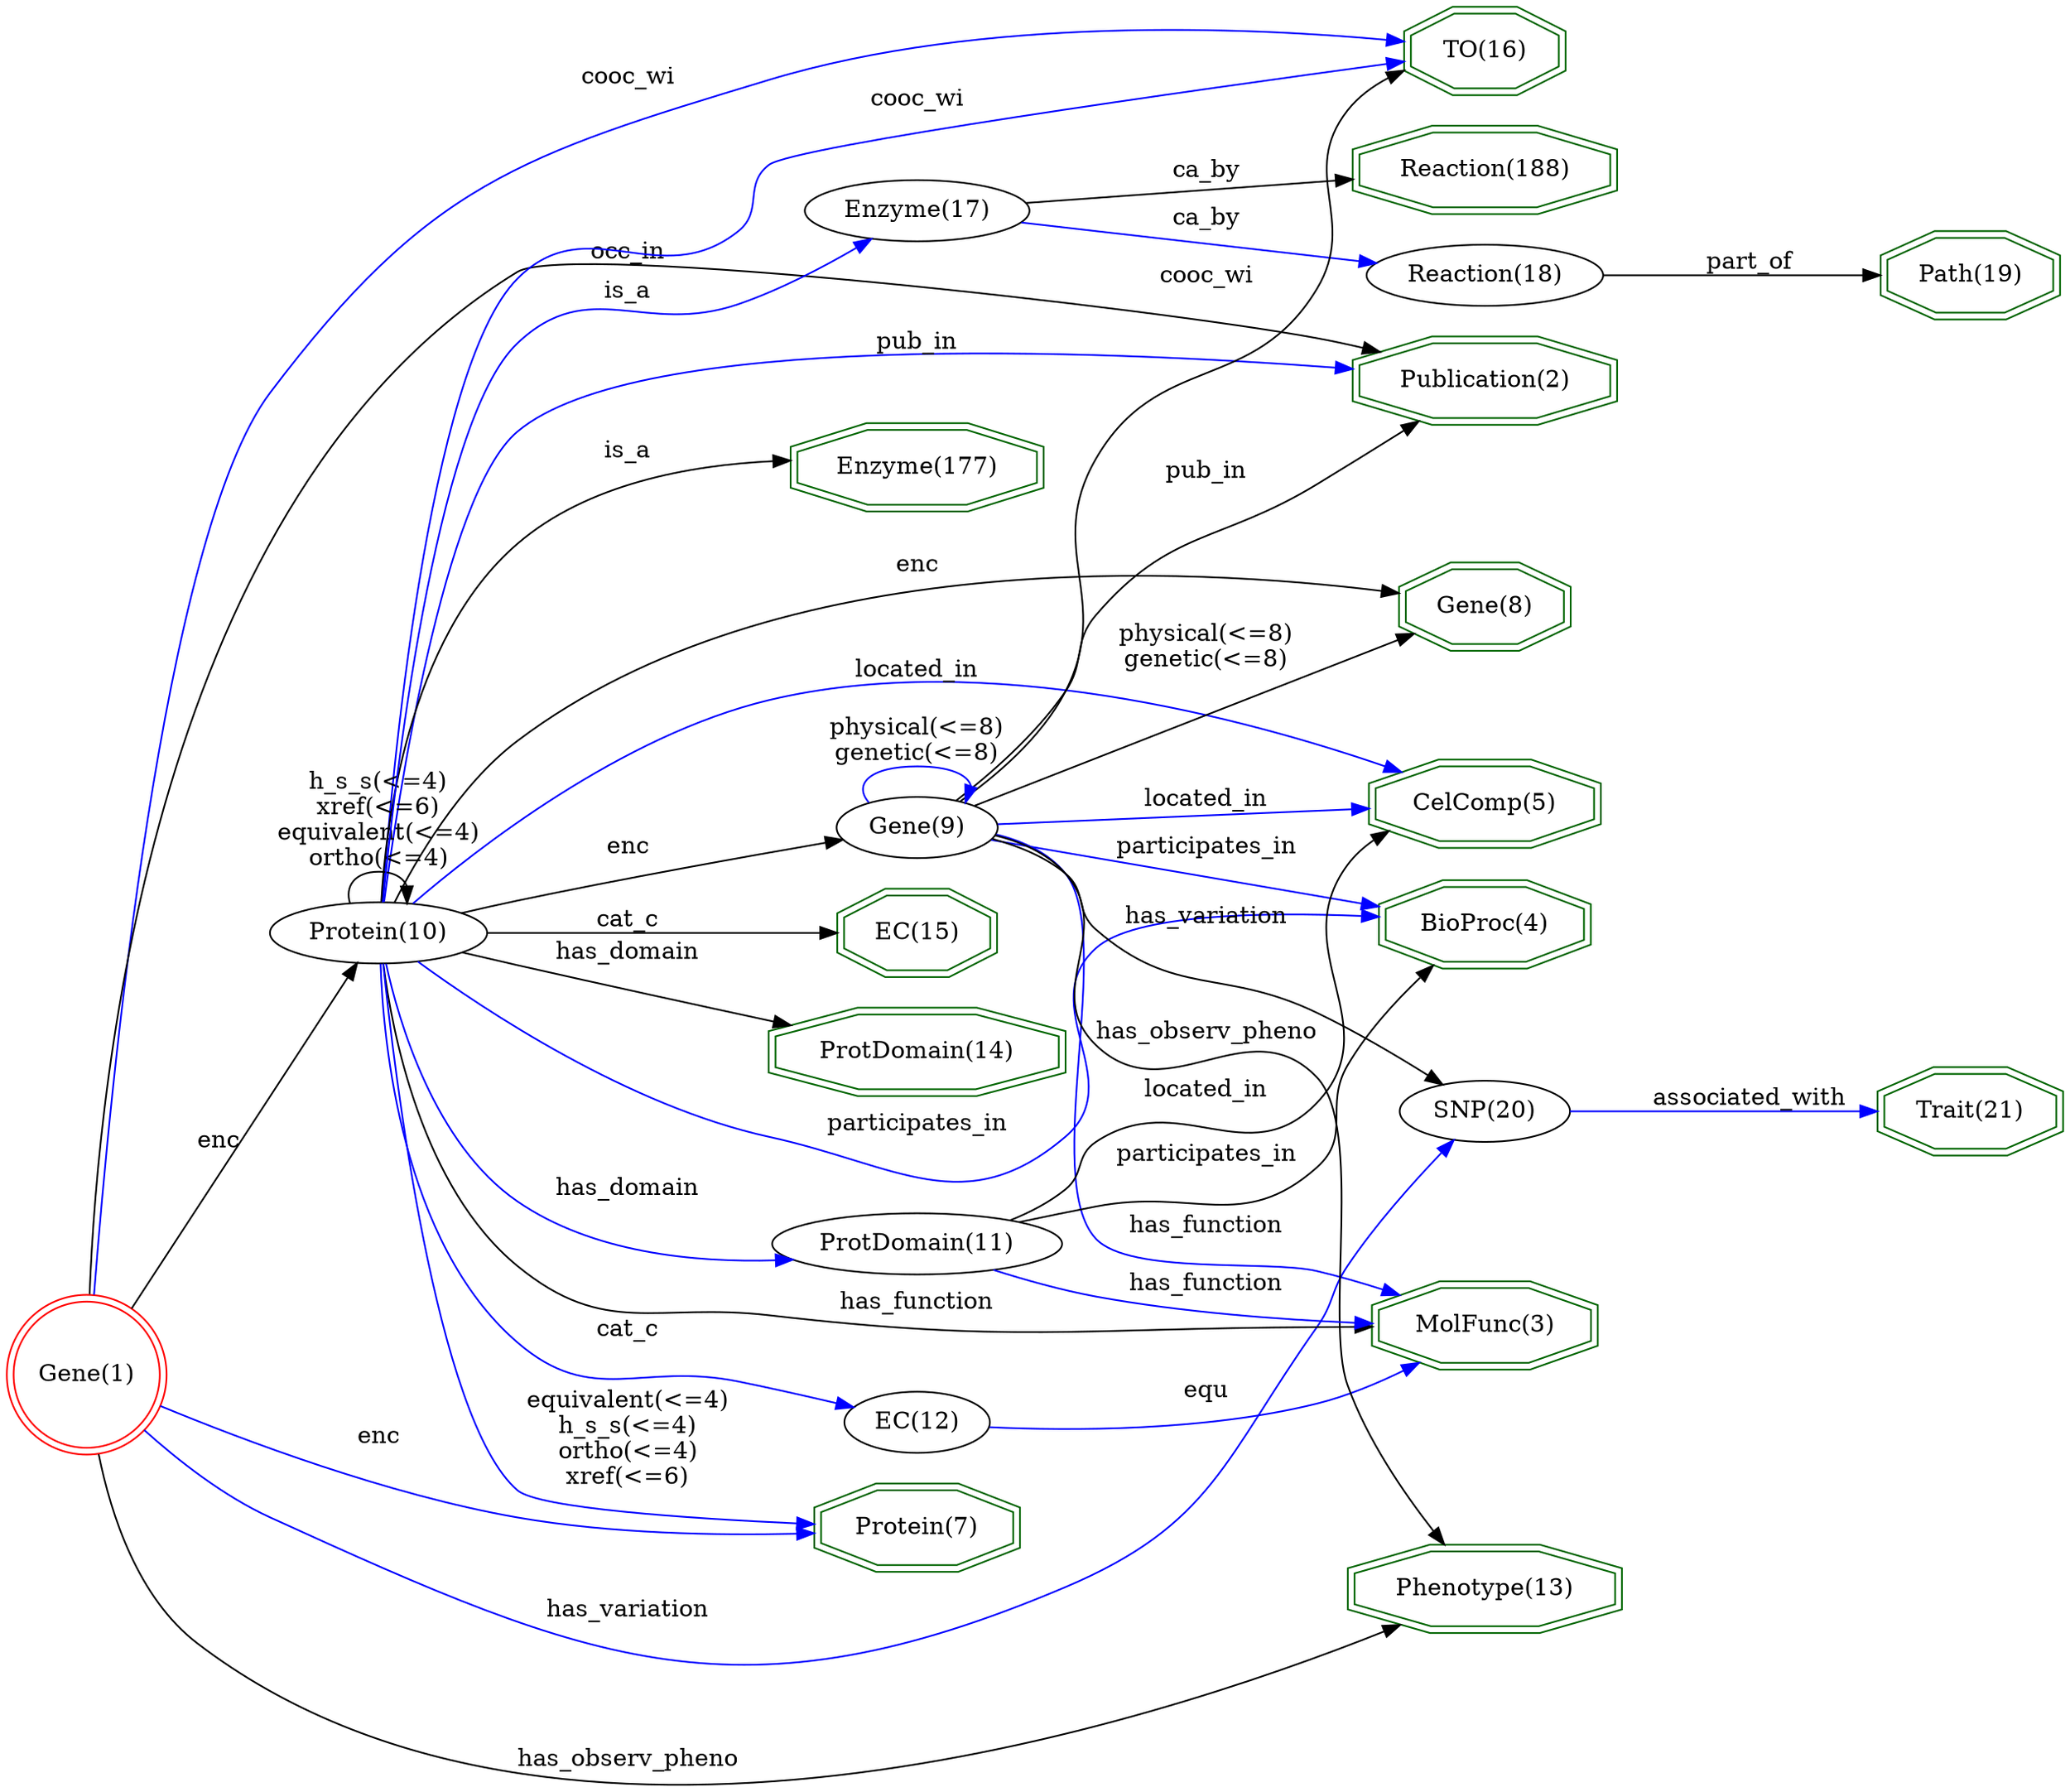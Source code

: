 digraph {
	graph [_draw_="c 9 -#fffffe00 C 7 -#ffffff P 4 0 0 0 933.12 1044.45 933.12 1044.45 0 ",
		bb="0,0,1044.4,933.12",
		rankdir=LR,
		xdotversion=1.7
	];
	node [label="\N"];
	"TO(16)"	[_draw_="c 7 -#006400 p 8 788.87 903.66 788.87 918.57 765.76 929.12 733.07 929.12 709.96 918.57 709.96 903.66 733.07 893.12 765.76 893.12 \
c 7 -#006400 p 8 792.87 901.09 792.87 921.14 766.63 933.12 732.2 933.12 705.96 921.14 705.96 901.09 732.2 889.12 766.63 889.12 ",
		_ldraw_="F 14 11 -Times-Roman c 7 -#000000 T 749.41 906.92 0 41.74 6 -TO(16) ",
		color=darkgreen,
		height=0.61111,
		pos="749.41,911.12",
		shape=doubleoctagon,
		width=1.2077];
	"EC(15)"	[_draw_="c 7 -#006400 p 8 499.46 409.66 499.46 424.57 476.48 435.12 443.99 435.12 421.01 424.57 421.01 409.66 443.99 399.12 476.48 399.12 \
c 7 -#006400 p 8 503.47 407.1 503.47 427.14 477.36 439.12 443.11 439.12 417 427.14 417 407.1 443.11 395.12 477.36 395.12 ",
		_ldraw_="F 14 11 -Times-Roman c 7 -#000000 T 460.24 412.92 0 41.21 6 -EC(15) ",
		color=darkgreen,
		height=0.61111,
		pos="460.24,417.12",
		shape=doubleoctagon,
		width=1.1977];
	"Publication(2)"	[_draw_="c 7 -#006400 p 8 815.31 725.66 815.31 740.57 776.71 751.12 722.12 751.12 683.52 740.57 683.52 725.66 722.12 715.12 776.71 715.12 \
c 7 -#006400 p 8 819.32 722.61 819.32 743.62 777.25 755.12 721.58 755.12 679.51 743.62 679.51 722.61 721.58 711.12 777.25 711.12 ",
		_ldraw_="F 14 11 -Times-Roman c 7 -#000000 T 749.41 728.92 0 80.1 14 -Publication(2) ",
		color=darkgreen,
		height=0.61111,
		pos="749.41,733.12",
		shape=doubleoctagon,
		width=1.9362];
	"ProtDomain(14)"	[_draw_="c 7 -#006400 p 8 534.09 347.66 534.09 362.57 490.83 373.12 429.64 373.12 386.38 362.57 386.38 347.66 429.64 337.12 490.83 337.12 \
c 7 -#006400 p 8 538.1 344.52 538.1 365.71 491.31 377.12 429.16 377.12 382.37 365.71 382.37 344.52 429.16 333.12 491.31 333.12 ",
		_ldraw_="F 14 11 -Times-Roman c 7 -#000000 T 460.24 350.92 0 91.77 14 -ProtDomain(14) ",
		color=darkgreen,
		height=0.61111,
		pos="460.24,355.12",
		shape=doubleoctagon,
		width=2.1578];
	"BioProc(4)"	[_draw_="c 7 -#006400 p 8 802.87 384.66 802.87 399.57 771.56 410.12 727.27 410.12 695.96 399.57 695.96 384.66 727.27 374.12 771.56 374.12 \
c 7 -#006400 p 8 806.87 381.79 806.87 402.45 772.21 414.12 726.62 414.12 691.96 402.45 691.96 381.79 726.62 370.12 772.21 370.12 ",
		_ldraw_="F 14 11 -Times-Roman c 7 -#000000 T 749.41 387.92 0 62.21 10 -BioProc(4) ",
		color=darkgreen,
		height=0.61111,
		pos="749.41,392.12",
		shape=doubleoctagon,
		width=1.5966];
	"MolFunc(3)"	[_draw_="c 7 -#006400 p 8 806.81 151.66 806.81 166.57 773.19 177.12 725.64 177.12 692.02 166.57 692.02 151.66 725.64 141.12 773.19 141.12 \
c 7 -#006400 p 8 810.82 148.73 810.82 169.51 773.8 181.12 725.03 181.12 688.01 169.51 688.01 148.73 725.03 137.12 773.8 137.12 ",
		_ldraw_="F 14 11 -Times-Roman c 7 -#000000 T 749.41 154.92 0 67.66 10 -MolFunc(3) ",
		color=darkgreen,
		height=0.61111,
		pos="749.41,159.12",
		shape=doubleoctagon,
		width=1.7];
	"Phenotype(13)"	[_draw_="c 7 -#006400 p 8 816.52 42.66 816.52 57.57 777.21 68.12 721.62 68.12 682.31 57.57 682.31 42.66 721.62 32.12 777.21 32.12 c 7 -#006400 \
p 8 820.51 39.59 820.51 60.64 777.74 72.12 721.09 72.12 678.32 60.64 678.32 39.59 721.09 28.12 777.74 28.12 ",
		_ldraw_="F 14 11 -Times-Roman c 7 -#000000 T 749.41 45.92 0 82.43 13 -Phenotype(13) ",
		color=darkgreen,
		height=0.61111,
		pos="749.41,50.117",
		shape=doubleoctagon,
		width=1.9805];
	"Path(19)"	[_draw_="c 7 -#006400 p 8 1039.11 783.66 1039.11 798.57 1013.44 809.12 977.14 809.12 951.47 798.57 951.47 783.66 977.14 773.12 1013.44 773.12 \
c 7 -#006400 p 8 1043.1 780.98 1043.1 801.26 1014.23 813.12 976.35 813.12 947.48 801.26 947.48 780.98 976.35 769.12 1014.23 769.12 ",
		_ldraw_="F 14 11 -Times-Roman c 7 -#000000 T 995.29 786.92 0 48.21 8 -Path(19) ",
		color=darkgreen,
		height=0.61111,
		pos="995.29,791.12",
		shape=doubleoctagon,
		width=1.3307];
	"Trait(21)"	[_draw_="c 7 -#006400 p 8 1040.59 259.66 1040.59 274.57 1014.05 285.12 976.53 285.12 949.99 274.57 949.99 259.66 976.53 249.12 1014.05 249.12 \
c 7 -#006400 p 8 1044.6 256.95 1044.6 277.28 1014.82 289.12 975.75 289.12 945.98 277.28 945.98 256.95 975.75 245.12 1014.82 245.12 ",
		_ldraw_="F 14 11 -Times-Roman c 7 -#000000 T 995.29 262.92 0 50.05 9 -Trait(21) ",
		color=darkgreen,
		height=0.61111,
		pos="995.29,267.12",
		shape=doubleoctagon,
		width=1.3655];
	"Gene(8)"	[_draw_="c 7 -#006400 p 8 791.53 596.66 791.53 611.57 766.86 622.12 731.97 622.12 707.3 611.57 707.3 596.66 731.97 586.12 766.86 586.12 c \
7 -#006400 p 8 795.51 594.02 795.51 614.22 767.67 626.12 731.16 626.12 703.32 614.22 703.32 594.02 731.16 582.12 767.67 582.12 ",
		_ldraw_="F 14 11 -Times-Roman c 7 -#000000 T 749.41 599.92 0 45.86 7 -Gene(8) ",
		color=darkgreen,
		height=0.61111,
		pos="749.41,604.12",
		shape=doubleoctagon,
		width=1.286];
	"Protein(7)"	[_draw_="c 7 -#006400 p 8 509.76 77.66 509.76 92.57 480.75 103.12 439.72 103.12 410.71 92.57 410.71 77.66 439.72 67.12 480.75 67.12 c 7 -#\
006400 p 8 513.74 74.85 513.74 95.38 481.45 107.12 439.02 107.12 406.73 95.38 406.73 74.85 439.02 63.12 481.45 63.12 ",
		_ldraw_="F 14 11 -Times-Roman c 7 -#000000 T 460.24 80.92 0 56.77 10 -Protein(7) ",
		color=darkgreen,
		height=0.61111,
		pos="460.24,85.117",
		shape=doubleoctagon,
		width=1.4931];
	"CelComp(5)"	[_draw_="c 7 -#006400 p 8 808.02 467.66 808.02 482.57 773.69 493.12 725.14 493.12 690.81 482.57 690.81 467.66 725.14 457.12 773.69 457.12 \
c 7 -#006400 p 8 812.01 464.7 812.01 485.53 774.29 497.12 724.54 497.12 686.82 485.53 686.82 464.7 724.54 453.12 774.29 453.12 ",
		_ldraw_="F 14 11 -Times-Roman c 7 -#000000 T 749.41 470.92 0 69.99 10 -CelComp(5) ",
		color=darkgreen,
		height=0.61111,
		pos="749.41,475.12",
		shape=doubleoctagon,
		width=1.7443];
	"Reaction(188)"	[_draw_="c 7 -#006400 p 8 815.29 841.66 815.29 856.57 776.7 867.12 722.13 867.12 683.54 856.57 683.54 841.66 722.13 831.12 776.7 831.12 c \
7 -#006400 p 8 819.3 838.61 819.3 859.62 777.24 871.12 721.59 871.12 679.53 859.62 679.53 838.61 721.59 827.12 777.24 827.12 ",
		_ldraw_="F 14 11 -Times-Roman c 7 -#000000 T 749.41 844.92 0 80.08 13 -Reaction(188) ",
		color=darkgreen,
		height=0.61111,
		pos="749.41,849.12",
		shape=doubleoctagon,
		width=1.9359];
	"Enzyme(177)"	[_draw_="c 7 -#006400 p 8 523.3 671.66 523.3 686.57 486.36 697.12 434.11 697.12 397.17 686.57 397.17 671.66 434.11 661.12 486.36 661.12 c \
7 -#006400 p 8 527.3 668.64 527.3 689.59 486.92 701.12 433.55 701.12 393.17 689.59 393.17 668.64 433.55 657.12 486.92 657.12 ",
		_ldraw_="F 14 11 -Times-Roman c 7 -#000000 T 460.24 674.92 0 76.19 11 -Enzyme(177) ",
		color=darkgreen,
		height=0.61111,
		pos="460.24,679.12",
		shape=doubleoctagon,
		width=1.8621];
	"Gene(1)"	[_draw_="c 7 -#ff0000 e 43.08 173.12 39.15 39.15 c 7 -#ff0000 e 43.08 173.12 43.15 43.15 ",
		_ldraw_="F 14 11 -Times-Roman c 7 -#000000 T 43.08 168.92 0 45.86 7 -Gene(1) ",
		color=red,
		height=1.1966,
		pos="43.077,173.12",
		shape=doublecircle,
		width=1.1966];
	"Gene(1)" -> "TO(16)"	[_draw_="c 7 -#0000ff B 10 46.69 216.43 54.47 332.93 80.85 649.76 141.58 732.12 219.53 837.81 257.9 861.79 382.55 903.12 489.18 938.46 623.03 \
928.8 695.65 919.44 ",
		_hdraw_="S 5 -solid c 7 -#0000ff C 7 -#0000ff P 3 696.46 922.86 705.91 918.07 695.53 915.93 ",
		_ldraw_="F 14 11 -Times-Roman c 7 -#000000 T 312.45 898.92 0 47.43 7 -cooc_wi ",
		color=blue,
		label=cooc_wi,
		lp="312.45,903.12",
		pos="e,705.91,918.07 46.69,216.43 54.473,332.93 80.845,649.76 141.58,732.12 219.53,837.81 257.9,861.79 382.55,903.12 489.18,938.46 623.03,\
928.8 695.65,919.44"];
	"Gene(1)" -> "Publication(2)"	[_draw_="c 7 -#000000 B 10 43.22 216.36 43.57 334.09 63.01 660.14 260.35 789.12 283.84 804.47 559.91 771.91 660.12 754.12 667.64 752.78 675.49 \
751.2 683.26 749.51 ",
		_hdraw_="S 5 -solid c 7 -#000000 C 7 -#000000 P 3 684.04 752.92 693.04 747.32 682.52 746.09 ",
		_ldraw_="F 14 11 -Times-Roman c 7 -#000000 T 312.45 794.92 0 37.32 6 -occ_in ",
		color=black,
		label=occ_in,
		lp="312.45,799.12",
		pos="e,693.04,747.32 43.222,216.36 43.572,334.09 63.006,660.14 260.35,789.12 283.84,804.47 559.91,771.91 660.12,754.12 667.64,752.78 \
675.49,751.2 683.26,749.51"];
	"Gene(1)" -> "Phenotype(13)"	[_draw_="c 7 -#000000 B 10 64.94 135.65 82.18 107.87 109.05 70.99 141.58 48.12 187.03 16.16 205.49 17.89 260.35 9.12 409.21 -14.7 585.97 \
14.14 680.59 34.12 ",
		_hdraw_="S 5 -solid c 7 -#000000 C 7 -#000000 P 3 680.09 37.59 690.6 36.27 681.56 30.75 ",
		_ldraw_="F 14 11 -Times-Roman c 7 -#000000 T 312.45 11.92 0 104.2 16 -has_observ_pheno ",
		color=black,
		label=has_observ_pheno,
		lp="312.45,16.117",
		pos="e,690.6,36.265 64.94,135.65 82.176,107.87 109.05,70.991 141.58,48.117 187.03,16.16 205.49,17.894 260.35,9.1167 409.21,-14.697 585.97,\
14.137 680.59,34.119"];
	"Gene(1)" -> "Protein(7)"	[_draw_="c 7 -#0000ff B 7 82.54 155.3 125.03 136.56 195.98 108.04 260.35 95.12 305.25 86.1 356.94 83.74 396.36 83.56 ",
		_hdraw_="S 5 -solid c 7 -#0000ff C 7 -#0000ff P 3 396.37 87.06 406.37 83.56 396.37 80.06 ",
		_ldraw_="F 14 11 -Times-Roman c 7 -#000000 T 191.97 132.92 0 19.43 3 -enc ",
		color=blue,
		label=enc,
		lp="191.97,137.12",
		pos="e,406.37,83.556 82.543,155.3 125.03,136.56 195.98,108.04 260.35,95.117 305.25,86.1 356.94,83.737 396.36,83.556"];
	"Protein(10)"	[_draw_="c 7 -#000000 e 191.97 417.12 50.27 18 ",
		_ldraw_="F 14 11 -Times-Roman c 7 -#000000 T 191.97 412.92 0 63.77 11 -Protein(10) ",
		height=0.5,
		pos="191.97,417.12",
		width=1.3996];
	"Gene(1)" -> "Protein(10)"	[_draw_="c 7 -#000000 B 4 66.07 209.65 95.96 259.29 148.69 346.89 175.04 390.66 ",
		_hdraw_="S 5 -solid c 7 -#000000 C 7 -#000000 P 3 172.09 392.55 180.25 399.31 178.09 388.94 ",
		_ldraw_="F 14 11 -Times-Roman c 7 -#000000 T 113.87 304.92 0 19.43 3 -enc ",
		color=black,
		label=enc,
		lp="113.87,309.12",
		pos="e,180.25,399.31 66.068,209.65 95.956,259.29 148.69,346.89 175.04,390.66"];
	"SNP(20)"	[_draw_="c 7 -#000000 e 749.41 267.12 41.13 18 ",
		_ldraw_="F 14 11 -Times-Roman c 7 -#000000 T 749.41 262.92 0 49.01 7 -SNP(20) ",
		height=0.5,
		pos="749.41,267.12",
		width=1.1406];
	"Gene(1)" -> "SNP(20)"	[_draw_="c 7 -#0000ff B 16 74.65 143.32 92.77 127.17 116.96 108.13 141.58 96.12 300.78 18.44 367.16 7 537.92 54.12 598.9 70.95 621.56 76.96 \
660.12 127.12 677.86 150.21 663.92 164.69 678.12 190.12 689.54 210.57 707.38 230.03 722.23 244.27 ",
		_hdraw_="S 5 -solid c 7 -#0000ff C 7 -#0000ff P 3 719.98 246.95 729.68 251.21 724.75 241.83 ",
		_ldraw_="F 14 11 -Times-Roman c 7 -#000000 T 312.45 47.92 0 75.42 13 -has_variation ",
		color=blue,
		label=has_variation,
		lp="312.45,52.117",
		pos="e,729.68,251.21 74.647,143.32 92.773,127.17 116.96,108.13 141.58,96.117 300.78,18.439 367.16,6.9979 537.92,54.117 598.9,70.945 621.56,\
76.957 660.12,127.12 677.86,150.21 663.92,164.69 678.12,190.12 689.54,210.57 707.38,230.03 722.23,244.27"];
	"EC(12)"	[_draw_="c 7 -#000000 e 460.24 193.12 36.28 18 ",
		_ldraw_="F 14 11 -Times-Roman c 7 -#000000 T 460.24 188.92 0 41.21 6 -EC(12) ",
		height=0.5,
		pos="460.24,193.12",
		width=1.0039];
	"EC(12)" -> "MolFunc(3)"	[_draw_="c 7 -#0000ff B 10 491.47 183.81 506.22 178.46 523.79 170.86 537.92 161.12 547.49 154.51 545.23 146.71 555.92 142.12 599.81 123.24 \
654.45 130.63 694.29 140.9 ",
		_hdraw_="S 5 -solid c 7 -#0000ff C 7 -#0000ff P 3 693.52 144.32 704.08 143.56 695.35 137.56 ",
		_ldraw_="F 14 11 -Times-Roman c 7 -#000000 T 608.02 144.92 0 20.21 3 -equ ",
		color=blue,
		label=equ,
		lp="608.02,149.12",
		pos="e,704.08,143.56 491.47,183.81 506.22,178.46 523.79,170.86 537.92,161.12 547.49,154.51 545.23,146.71 555.92,142.12 599.81,123.24 \
654.45,130.63 694.29,140.9"];
	"Reaction(18)"	[_draw_="c 7 -#000000 e 749.41 791.12 56.04 18 ",
		_ldraw_="F 14 11 -Times-Roman c 7 -#000000 T 749.41 786.92 0 73.08 12 -Reaction(18) ",
		height=0.5,
		pos="749.41,791.12",
		width=1.5631];
	"Reaction(18)" -> "Path(19)"	[_draw_="c 7 -#000000 B 4 805.75 791.12 845.05 791.12 897.67 791.12 937.33 791.12 ",
		_hdraw_="S 5 -solid c 7 -#000000 C 7 -#000000 P 3 937.38 794.62 947.38 791.12 937.38 787.62 ",
		_ldraw_="F 14 11 -Times-Roman c 7 -#000000 T 883.42 793.92 0 40.43 7 -part_of ",
		color=black,
		label=part_of,
		lp="883.42,798.12",
		pos="e,947.38,791.12 805.75,791.12 845.05,791.12 897.67,791.12 937.33,791.12"];
	"Protein(10)" -> "TO(16)"	[_draw_="c 7 -#0000ff B 13 193.79 435.13 197.17 501.75 212.26 732.94 260.35 785.12 292.85 820.38 327.89 782.21 364.55 813.12 379.15 825.42 \
367.35 840.58 382.55 852.12 407.16 870.79 600.66 894.64 695.87 905.4 ",
		_hdraw_="S 5 -solid c 7 -#0000ff C 7 -#0000ff P 3 695.54 908.88 705.87 906.52 696.32 901.93 ",
		_ldraw_="F 14 11 -Times-Roman c 7 -#000000 T 460.24 887.92 0 47.43 7 -cooc_wi ",
		color=blue,
		label=cooc_wi,
		lp="460.24,892.12",
		pos="e,705.87,906.52 193.79,435.13 197.17,501.75 212.26,732.94 260.35,785.12 292.85,820.38 327.89,782.21 364.55,813.12 379.15,825.42 \
367.35,840.58 382.55,852.12 407.16,870.79 600.66,894.64 695.87,905.4"];
	"Protein(10)" -> "EC(15)"	[_draw_="c 7 -#000000 B 4 242.43 417.12 289.22 417.12 359.22 417.12 406.93 417.12 ",
		_hdraw_="S 5 -solid c 7 -#000000 C 7 -#000000 P 3 407.06 420.62 417.06 417.12 407.06 413.62 ",
		_ldraw_="F 14 11 -Times-Roman c 7 -#000000 T 312.45 419.92 0 29.53 5 -cat_c ",
		color=black,
		label=cat_c,
		lp="312.45,424.12",
		pos="e,417.06,417.12 242.43,417.12 289.22,417.12 359.22,417.12 406.93,417.12"];
	"Protein(10)" -> "Publication(2)"	[_draw_="c 7 -#0000ff B 7 194.65 435.19 200.26 491.48 220.33 661.99 260.35 697.12 319.28 748.83 546.92 744.69 669.37 738.35 ",
		_hdraw_="S 5 -solid c 7 -#0000ff C 7 -#0000ff P 3 669.65 741.84 679.45 737.81 669.27 734.85 ",
		_ldraw_="F 14 11 -Times-Roman c 7 -#000000 T 460.24 743.92 0 38.89 6 -pub_in ",
		color=blue,
		label=pub_in,
		lp="460.24,748.12",
		pos="e,679.45,737.81 194.65,435.19 200.26,491.48 220.33,661.99 260.35,697.12 319.28,748.83 546.92,744.69 669.37,738.35"];
	"Protein(10)" -> "ProtDomain(14)"	[_draw_="c 7 -#000000 B 7 232.45 406.26 241.59 403.84 251.3 401.33 260.35 399.12 301.19 389.15 346.99 378.95 384.33 370.89 ",
		_hdraw_="S 5 -solid c 7 -#000000 C 7 -#000000 P 3 385.09 374.3 394.13 368.78 383.62 367.46 ",
		_ldraw_="F 14 11 -Times-Roman c 7 -#000000 T 312.45 401.92 0 67.66 10 -has_domain ",
		color=black,
		label=has_domain,
		lp="312.45,406.12",
		pos="e,394.13,368.78 232.45,406.26 241.59,403.84 251.3,401.33 260.35,399.12 301.19,389.15 346.99,378.95 384.33,370.89"];
	"Protein(10)" -> "BioProc(4)"	[_draw_="c 7 -#0000ff B 13 212.92 400.69 245.8 374.89 314.5 326.16 382.55 310.12 449.76 294.27 483.2 268 537.92 310.12 562.69 329.19 531.85 \
358.16 555.92 378.12 591.18 407.36 643.69 409.36 684.96 404.88 ",
		_hdraw_="S 5 -solid c 7 -#0000ff C 7 -#0000ff P 3 685.43 408.34 694.92 403.65 684.57 401.4 ",
		_ldraw_="F 14 11 -Times-Roman c 7 -#000000 T 460.24 312.92 0 82.41 15 -participates_in ",
		color=blue,
		label=participates_in,
		lp="460.24,317.12",
		pos="e,694.92,403.65 212.92,400.69 245.8,374.89 314.5,326.16 382.55,310.12 449.76,294.27 483.2,268 537.92,310.12 562.69,329.19 531.85,\
358.16 555.92,378.12 591.18,407.36 643.69,409.36 684.96,404.88"];
	"Protein(10)" -> "MolFunc(3)"	[_draw_="c 7 -#000000 B 19 193.08 399.02 194.37 357.62 203.46 255.35 260.35 200.12 294.85 166.63 323.37 195.91 364.55 171.12 374.52 165.12 \
372.22 157.47 382.55 152.12 451.68 116.32 478.27 132.69 555.92 127.12 602.11 123.8 614.5 119.11 660.12 127.12 673.43 129.45 687.37 \
133.63 700.15 138.21 ",
		_hdraw_="S 5 -solid c 7 -#000000 C 7 -#000000 P 3 699.07 141.55 709.66 141.77 701.52 134.99 ",
		_ldraw_="F 14 11 -Times-Roman c 7 -#000000 T 460.24 154.92 0 72.32 12 -has_function ",
		color=black,
		label=has_function,
		lp="460.24,159.12",
		pos="e,709.66,141.77 193.08,399.02 194.37,357.62 203.46,255.35 260.35,200.12 294.85,166.63 323.37,195.91 364.55,171.12 374.52,165.12 \
372.22,157.47 382.55,152.12 451.68,116.32 478.27,132.69 555.92,127.12 602.11,123.8 614.5,119.11 660.12,127.12 673.43,129.45 687.37,\
133.63 700.15,138.21"];
	"Protein(10)" -> "Gene(8)"	[_draw_="c 7 -#000000 B 10 200.15 434.99 210.36 458.35 231.11 499.2 260.35 524.12 305.29 562.39 325.41 561.35 382.55 576.12 489.84 603.84 \
620.24 606.82 692.81 605.88 ",
		_hdraw_="S 5 -solid c 7 -#000000 C 7 -#000000 P 3 693.15 609.37 703.09 605.71 693.04 602.37 ",
		_ldraw_="F 14 11 -Times-Roman c 7 -#000000 T 460.24 602.92 0 19.43 3 -enc ",
		color=black,
		label=enc,
		lp="460.24,607.12",
		pos="e,703.09,605.71 200.15,434.99 210.36,458.35 231.11,499.2 260.35,524.12 305.29,562.39 325.41,561.35 382.55,576.12 489.84,603.84 620.24,\
606.82 692.81,605.88"];
	"Protein(10)" -> "Protein(7)"	[_draw_="c 7 -#0000ff B 7 194.38 398.98 199.38 339.88 218.22 154.41 260.35 115.12 270.33 105.81 342.24 96.69 396.75 90.99 ",
		_hdraw_="S 5 -solid c 7 -#0000ff C 7 -#0000ff P 3 397.12 94.47 406.71 89.97 396.4 87.51 ",
		_ldraw_="F 14 11 -Times-Roman c 7 -#000000 T 312.45 159.92 0 90.43 15 -equivalent(<=4) F 14 11 -Times-Roman c 7 -#000000 T 312.45 145.92 \
0 64.01 10 -h_s_s(<=4) F 14 11 -Times-Roman c 7 -#000000 T 312.45 131.92 0 61.67 10 -ortho(<=4) F 14 11 -Times-Roman c 7 -#000000 \
T 312.45 117.92 0 54.65 9 -xref(<=6) ",
		color=blue,
		label="equivalent(<=4)\nh_s_s(<=4)\northo(<=4)\nxref(<=6)",
		lp="312.45,143.12",
		pos="e,406.71,89.969 194.38,398.98 199.38,339.88 218.22,154.41 260.35,115.12 270.33,105.81 342.24,96.689 396.75,90.992"];
	"Protein(10)" -> "CelComp(5)"	[_draw_="c 7 -#0000ff B 7 209.19 434.19 239.64 464.76 308.95 527.57 382.55 548.12 496.21 579.85 633.38 529.45 703.05 497.74 ",
		_hdraw_="S 5 -solid c 7 -#0000ff C 7 -#0000ff P 3 704.81 500.78 712.42 493.4 701.87 494.43 ",
		_ldraw_="F 14 11 -Times-Roman c 7 -#000000 T 460.24 560.92 0 58.31 10 -located_in ",
		color=blue,
		label=located_in,
		lp="460.24,565.12",
		pos="e,712.42,493.4 209.19,434.19 239.64,464.76 308.95,527.57 382.55,548.12 496.21,579.85 633.38,529.45 703.05,497.74"];
	"Protein(10)" -> "Enzyme(177)"	[_draw_="c 7 -#000000 B 7 192.66 435.28 192.99 477.82 200.12 584.42 260.35 639.12 293.16 668.91 341.77 679.08 382.72 681.72 ",
		_hdraw_="S 5 -solid c 7 -#000000 C 7 -#000000 P 3 382.79 685.23 392.95 682.23 383.14 678.23 ",
		_ldraw_="F 14 11 -Times-Roman c 7 -#000000 T 312.45 681.92 0 22.55 4 -is_a ",
		color=black,
		label=is_a,
		lp="312.45,686.12",
		pos="e,392.95,682.23 192.66,435.28 192.99,477.82 200.12,584.42 260.35,639.12 293.16,668.91 341.77,679.08 382.72,681.72"];
	"Protein(10)" -> "EC(12)"	[_draw_="c 7 -#0000ff B 7 193.97 398.97 197.07 361.76 209.62 276.65 260.35 233.12 282.98 213.7 362.69 202.47 414.07 197.09 ",
		_hdraw_="S 5 -solid c 7 -#0000ff C 7 -#0000ff P 3 414.66 200.55 424.26 196.06 413.95 193.58 ",
		_ldraw_="F 14 11 -Times-Roman c 7 -#000000 T 312.45 235.92 0 29.53 5 -cat_c ",
		color=blue,
		label=cat_c,
		lp="312.45,240.12",
		pos="e,424.26,196.06 193.97,398.97 197.07,361.76 209.62,276.65 260.35,233.12 282.98,213.7 362.69,202.47 414.07,197.09"];
	"Protein(10)" -> "Protein(10)"	[_draw_="c 7 -#000000 B 7 178.04 434.53 175.44 444.2 180.08 453.12 191.97 453.12 199.39 453.12 203.99 449.64 205.76 444.66 ",
		_hdraw_="S 5 -solid c 7 -#000000 C 7 -#000000 P 3 209.26 444.57 205.89 434.53 202.26 444.48 ",
		_ldraw_="F 14 11 -Times-Roman c 7 -#000000 T 191.97 497.92 0 64.01 10 -h_s_s(<=4) F 14 11 -Times-Roman c 7 -#000000 T 191.97 483.92 0 54.65 \
9 -xref(<=6) F 14 11 -Times-Roman c 7 -#000000 T 191.97 469.92 0 90.43 15 -equivalent(<=4) F 14 11 -Times-Roman c 7 -#000000 T 191.97 \
455.92 0 61.67 10 -ortho(<=4) ",
		color=black,
		label="h_s_s(<=4)\nxref(<=6)\nequivalent(<=4)\northo(<=4)",
		lp="191.97,481.12",
		pos="e,205.89,434.53 178.04,434.53 175.44,444.2 180.08,453.12 191.97,453.12 199.39,453.12 203.99,449.64 205.76,444.66"];
	"Enzyme(17)"	[_draw_="c 7 -#000000 e 460.24 825.12 53.63 18 ",
		_ldraw_="F 14 11 -Times-Roman c 7 -#000000 T 460.24 820.92 0 69.19 10 -Enzyme(17) ",
		height=0.5,
		pos="460.24,825.12",
		width=1.4949];
	"Protein(10)" -> "Enzyme(17)"	[_draw_="c 7 -#0000ff B 10 194.14 435.53 198.5 498.36 215.94 702.97 260.35 748.12 293.61 781.93 320.3 754.06 364.55 771.12 386.36 779.52 \
409.15 792.38 426.91 803.44 ",
		_hdraw_="S 5 -solid c 7 -#0000ff C 7 -#0000ff P 3 425.39 806.62 435.71 809.03 429.15 800.71 ",
		_ldraw_="F 14 11 -Times-Roman c 7 -#000000 T 312.45 773.92 0 22.55 4 -is_a ",
		color=blue,
		label=is_a,
		lp="312.45,778.12",
		pos="e,435.71,809.03 194.14,435.53 198.5,498.36 215.94,702.97 260.35,748.12 293.61,781.93 320.3,754.06 364.55,771.12 386.36,779.52 409.15,\
792.38 426.91,803.44"];
	"Gene(9)"	[_draw_="c 7 -#000000 e 460.24 475.12 39.15 18 ",
		_ldraw_="F 14 11 -Times-Roman c 7 -#000000 T 460.24 470.92 0 45.86 7 -Gene(9) ",
		height=0.5,
		pos="460.24,475.12",
		width=1.0855];
	"Protein(10)" -> "Gene(9)"	[_draw_="c 7 -#000000 B 7 232.42 428.1 241.56 430.52 251.27 432.99 260.35 435.12 312.57 447.33 373.02 459.16 413.44 466.75 ",
		_hdraw_="S 5 -solid c 7 -#000000 C 7 -#000000 P 3 413.05 470.24 423.52 468.63 414.34 463.36 ",
		_ldraw_="F 14 11 -Times-Roman c 7 -#000000 T 312.45 458.92 0 19.43 3 -enc ",
		color=black,
		label=enc,
		lp="312.45,463.12",
		pos="e,423.52,468.63 232.42,428.1 241.56,430.52 251.27,432.99 260.35,435.12 312.57,447.33 373.02,459.16 413.44,466.75"];
	"ProtDomain(11)"	[_draw_="c 7 -#000000 e 460.24 247.12 68 18 ",
		_ldraw_="F 14 11 -Times-Roman c 7 -#000000 T 460.24 242.92 0 91.25 14 -ProtDomain(11) ",
		height=0.5,
		pos="460.24,247.12",
		width=1.8819];
	"Protein(10)" -> "ProtDomain(11)"	[_draw_="c 7 -#0000ff B 7 195.75 399.02 201.58 367.73 218.25 303.92 260.35 273.12 279.61 259.03 335.21 252.58 382.75 249.62 ",
		_hdraw_="S 5 -solid c 7 -#0000ff C 7 -#0000ff P 3 382.97 253.11 392.76 249.04 382.57 246.12 ",
		_ldraw_="F 14 11 -Times-Roman c 7 -#000000 T 312.45 275.92 0 67.66 10 -has_domain ",
		color=blue,
		label=has_domain,
		lp="312.45,280.12",
		pos="e,392.76,249.04 195.75,399.02 201.58,367.73 218.25,303.92 260.35,273.12 279.61,259.03 335.21,252.58 382.75,249.62"];
	"Enzyme(17)" -> "Reaction(188)"	[_draw_="c 7 -#000000 B 4 512.58 829.41 556.2 833.05 619.51 838.34 669.56 842.53 ",
		_hdraw_="S 5 -solid c 7 -#000000 C 7 -#000000 P 3 669.45 846.03 679.71 843.37 670.03 839.05 ",
		_ldraw_="F 14 11 -Times-Roman c 7 -#000000 T 608.02 843.92 0 33.43 5 -ca_by ",
		color=black,
		label=ca_by,
		lp="608.02,848.12",
		pos="e,679.71,843.37 512.58,829.41 556.2,833.05 619.51,838.34 669.56,842.53"];
	"Enzyme(17)" -> "Reaction(18)"	[_draw_="c 7 -#0000ff B 4 511.26 819.19 559.77 813.45 633.52 804.72 685.88 798.52 ",
		_hdraw_="S 5 -solid c 7 -#0000ff C 7 -#0000ff P 3 686.54 801.97 696.05 797.32 685.71 795.02 ",
		_ldraw_="F 14 11 -Times-Roman c 7 -#000000 T 608.02 815.92 0 33.43 5 -ca_by ",
		color=blue,
		label=ca_by,
		lp="608.02,820.12",
		pos="e,696.05,797.32 511.26,819.19 559.77,813.45 633.52,804.72 685.88,798.52"];
	"Gene(9)" -> "TO(16)"	[_draw_="c 7 -#000000 B 16 482.26 490.18 500.21 504.28 525.09 527.05 537.92 553.12 563.67 605.45 529.41 631.16 555.92 683.12 585.09 740.29 \
629.64 726.63 660.12 783.12 680.94 821.71 650.91 845.73 678.12 880.12 683.24 886.59 689.99 891.74 697.29 895.84 ",
		_hdraw_="S 5 -solid c 7 -#000000 C 7 -#000000 P 3 696.22 899.21 706.74 900.48 699.3 892.93 ",
		_ldraw_="F 14 11 -Times-Roman c 7 -#000000 T 608.02 785.92 0 47.43 7 -cooc_wi ",
		color=black,
		label=cooc_wi,
		lp="608.02,790.12",
		pos="e,706.74,900.48 482.26,490.18 500.21,504.28 525.09,527.05 537.92,553.12 563.67,605.45 529.41,631.16 555.92,683.12 585.09,740.29 \
629.64,726.63 660.12,783.12 680.94,821.71 650.91,845.73 678.12,880.12 683.24,886.59 689.99,891.74 697.29,895.84"];
	"Gene(9)" -> "Publication(2)"	[_draw_="c 7 -#000000 B 13 480.25 490.87 497.1 505.59 521.52 528.9 537.92 553.12 549.08 569.59 543.4 578.65 555.92 594.12 591.81 638.47 613.86 \
635.71 660.12 669.12 676.69 681.09 695 694.35 710.62 705.68 ",
		_hdraw_="S 5 -solid c 7 -#000000 C 7 -#000000 P 3 708.85 708.72 719 711.76 712.96 703.05 ",
		_ldraw_="F 14 11 -Times-Roman c 7 -#000000 T 608.02 671.92 0 38.89 6 -pub_in ",
		color=black,
		label=pub_in,
		lp="608.02,676.12",
		pos="e,719,711.76 480.25,490.87 497.1,505.59 521.52,528.9 537.92,553.12 549.08,569.59 543.4,578.65 555.92,594.12 591.81,638.47 613.86,\
635.71 660.12,669.12 676.69,681.09 695,694.35 710.62,705.68"];
	"Gene(9)" -> "BioProc(4)"	[_draw_="c 7 -#0000ff B 4 493.62 465.76 541.6 451.89 632.26 425.69 691.49 408.57 ",
		_hdraw_="S 5 -solid c 7 -#0000ff C 7 -#0000ff P 3 692.8 411.83 701.44 405.69 690.86 405.11 ",
		_ldraw_="F 14 11 -Times-Roman c 7 -#000000 T 608.02 447.92 0 82.41 15 -participates_in ",
		color=blue,
		label=participates_in,
		lp="608.02,452.12",
		pos="e,701.44,405.69 493.62,465.76 541.6,451.89 632.26,425.69 691.49,408.57"];
	"Gene(9)" -> "MolFunc(3)"	[_draw_="c 7 -#0000ff B 13 498.37 470.79 512.96 467.13 528.45 460.42 537.92 448.12 568.51 408.37 524.18 261.96 555.92 223.12 586.41 185.8 \
614.43 208.46 660.12 193.12 672.4 188.99 685.51 184.18 697.75 179.49 ",
		_hdraw_="S 5 -solid c 7 -#0000ff C 7 -#0000ff P 3 699.29 182.65 707.36 175.78 696.77 176.12 ",
		_ldraw_="F 14 11 -Times-Roman c 7 -#000000 T 608.02 225.92 0 72.32 12 -has_function ",
		color=blue,
		label=has_function,
		lp="608.02,230.12",
		pos="e,707.36,175.78 498.37,470.79 512.96,467.13 528.45,460.42 537.92,448.12 568.51,408.37 524.18,261.96 555.92,223.12 586.41,185.8 614.43,\
208.46 660.12,193.12 672.4,188.99 685.51,184.18 697.75,179.49"];
	"Gene(9)" -> "Phenotype(13)"	[_draw_="c 7 -#000000 B 16 498.39 470.39 512.8 466.66 528.15 460 537.92 448.12 573.54 404.74 516.98 363.54 555.92 323.12 588.58 289.21 628.16 \
338.68 660.12 304.12 686.81 275.25 662.17 164.05 678.12 128.12 686.29 109.7 700.51 92.65 714.03 79.21 ",
		_hdraw_="S 5 -solid c 7 -#000000 C 7 -#000000 P 3 716.62 81.58 721.43 72.13 711.79 76.52 ",
		_ldraw_="F 14 11 -Times-Roman c 7 -#000000 T 608.02 325.92 0 104.2 16 -has_observ_pheno ",
		color=black,
		label=has_observ_pheno,
		lp="608.02,330.12",
		pos="e,721.43,72.133 498.39,470.39 512.8,466.66 528.15,460 537.92,448.12 573.54,404.74 516.98,363.54 555.92,323.12 588.58,289.21 628.16,\
338.68 660.12,304.12 686.81,275.25 662.17,164.05 678.12,128.12 686.29,109.7 700.51,92.645 714.03,79.211"];
	"Gene(9)" -> "Gene(8)"	[_draw_="c 7 -#000000 B 4 488.77 487.49 539.01 510.05 645.86 558.05 705.64 584.9 ",
		_hdraw_="S 5 -solid c 7 -#000000 C 7 -#000000 P 3 704.26 588.12 714.82 589.03 707.13 581.74 ",
		_ldraw_="F 14 11 -Times-Roman c 7 -#000000 T 608.02 578.92 0 78.77 13 -physical(<=8) F 14 11 -Times-Roman c 7 -#000000 T 608.02 564.92 0 \
72.54 12 -genetic(<=8) ",
		color=black,
		label="physical(<=8)\ngenetic(<=8)",
		lp="608.02,576.12",
		pos="e,714.82,589.03 488.77,487.49 539.01,510.05 645.86,558.05 705.64,584.9"];
	"Gene(9)" -> "CelComp(5)"	[_draw_="c 7 -#0000ff B 4 499.37 475.12 544.4 475.12 620.27 475.12 676.46 475.12 ",
		_hdraw_="S 5 -solid c 7 -#0000ff C 7 -#0000ff P 3 676.71 478.62 686.71 475.12 676.71 471.62 ",
		_ldraw_="F 14 11 -Times-Roman c 7 -#000000 T 608.02 477.92 0 58.31 10 -located_in ",
		color=blue,
		label=located_in,
		lp="608.02,482.12",
		pos="e,686.71,475.12 499.37,475.12 544.4,475.12 620.27,475.12 676.46,475.12"];
	"Gene(9)" -> "Gene(9)"	[_draw_="c 7 -#0000ff B 7 436.1 489.53 427.67 500.28 435.71 511.12 460.24 511.12 477.1 511.12 486.17 506 487.45 499.3 ",
		_hdraw_="S 5 -solid c 7 -#0000ff C 7 -#0000ff P 3 490.72 498.02 484.38 489.53 484.04 500.12 ",
		_ldraw_="F 14 11 -Times-Roman c 7 -#000000 T 460.24 527.92 0 78.77 13 -physical(<=8) F 14 11 -Times-Roman c 7 -#000000 T 460.24 513.92 0 \
72.54 12 -genetic(<=8) ",
		color=blue,
		label="physical(<=8)\ngenetic(<=8)",
		lp="460.24,525.12",
		pos="e,484.38,489.53 436.1,489.53 427.67,500.28 435.71,511.12 460.24,511.12 477.1,511.12 486.17,506 487.45,499.3"];
	"Gene(9)" -> "SNP(20)"	[_draw_="c 7 -#000000 B 13 497.57 469.18 511.68 465.26 527.03 458.79 537.92 448.12 554.19 432.17 541.11 417.44 555.92 400.12 590.49 359.66 \
616.39 371.45 660.12 341.12 682.43 325.64 705.92 305.76 723.05 290.51 ",
		_hdraw_="S 5 -solid c 7 -#000000 C 7 -#000000 P 3 725.83 292.72 730.92 283.43 721.14 287.52 ",
		_ldraw_="F 14 11 -Times-Roman c 7 -#000000 T 608.02 402.92 0 75.42 13 -has_variation ",
		color=black,
		label=has_variation,
		lp="608.02,407.12",
		pos="e,730.92,283.43 497.57,469.18 511.68,465.26 527.03,458.79 537.92,448.12 554.19,432.17 541.11,417.44 555.92,400.12 590.49,359.66 \
616.39,371.45 660.12,341.12 682.43,325.64 705.92,305.76 723.05,290.51"];
	"ProtDomain(11)" -> "BioProc(4)"	[_draw_="c 7 -#000000 B 10 525.24 241.84 574.91 239.05 638.79 238.72 660.12 253.12 676.61 264.25 668.26 276.83 678.12 294.12 691.75 318.05 \
709.94 343.26 724.39 362.12 ",
		_hdraw_="S 5 -solid c 7 -#000000 C 7 -#000000 P 3 721.65 364.29 730.54 370.05 727.18 360 ",
		_ldraw_="F 14 11 -Times-Roman c 7 -#000000 T 608.02 255.92 0 82.41 15 -participates_in ",
		color=black,
		label=participates_in,
		lp="608.02,260.12",
		pos="e,730.54,370.05 525.24,241.84 574.91,239.05 638.79,238.72 660.12,253.12 676.61,264.25 668.26,276.83 678.12,294.12 691.75,318.05 \
709.94,343.26 724.39,362.12"];
	"ProtDomain(11)" -> "MolFunc(3)"	[_draw_="c 7 -#0000ff B 10 512.78 235.55 521.92 231.75 530.78 226.74 537.92 220.12 552.51 206.58 539.84 190.85 555.92 179.12 575.01 165.19 \
631.25 160.53 678.04 159.16 ",
		_hdraw_="S 5 -solid c 7 -#0000ff C 7 -#0000ff P 3 678.26 162.65 688.17 158.9 678.09 155.65 ",
		_ldraw_="F 14 11 -Times-Roman c 7 -#000000 T 608.02 181.92 0 72.32 12 -has_function ",
		color=blue,
		label=has_function,
		lp="608.02,186.12",
		pos="e,688.17,158.9 512.78,235.55 521.92,231.75 530.78,226.74 537.92,220.12 552.51,206.58 539.84,190.85 555.92,179.12 575.01,165.19 631.25,\
160.53 678.04,159.16"];
	"ProtDomain(11)" -> "CelComp(5)"	[_draw_="c 7 -#000000 B 10 513.53 258.24 572.24 270.75 659.48 289.43 660.12 290.12 700.61 333.92 647.75 371.78 678.12 423.12 684.58 434.04 \
694.33 443.38 704.52 451 ",
		_hdraw_="S 5 -solid c 7 -#000000 C 7 -#000000 P 3 702.53 453.88 712.73 456.74 706.54 448.15 ",
		_ldraw_="F 14 11 -Times-Roman c 7 -#000000 T 608.02 292.92 0 58.31 10 -located_in ",
		color=black,
		label=located_in,
		lp="608.02,297.12",
		pos="e,712.73,456.74 513.53,258.24 572.24,270.75 659.48,289.43 660.12,290.12 700.61,333.92 647.75,371.78 678.12,423.12 684.58,434.04 \
694.33,443.38 704.52,451"];
	"SNP(20)" -> "Trait(21)"	[_draw_="c 7 -#0000ff B 4 790.69 267.12 830.22 267.12 890.96 267.12 935.81 267.12 ",
		_hdraw_="S 5 -solid c 7 -#0000ff C 7 -#0000ff P 3 935.98 270.62 945.98 267.12 935.98 263.62 ",
		_ldraw_="F 14 11 -Times-Roman c 7 -#000000 T 883.42 269.92 0 89.42 15 -associated_with ",
		color=blue,
		label=associated_with,
		lp="883.42,274.12",
		pos="e,945.98,267.12 790.69,267.12 830.22,267.12 890.96,267.12 935.81,267.12"];
}
